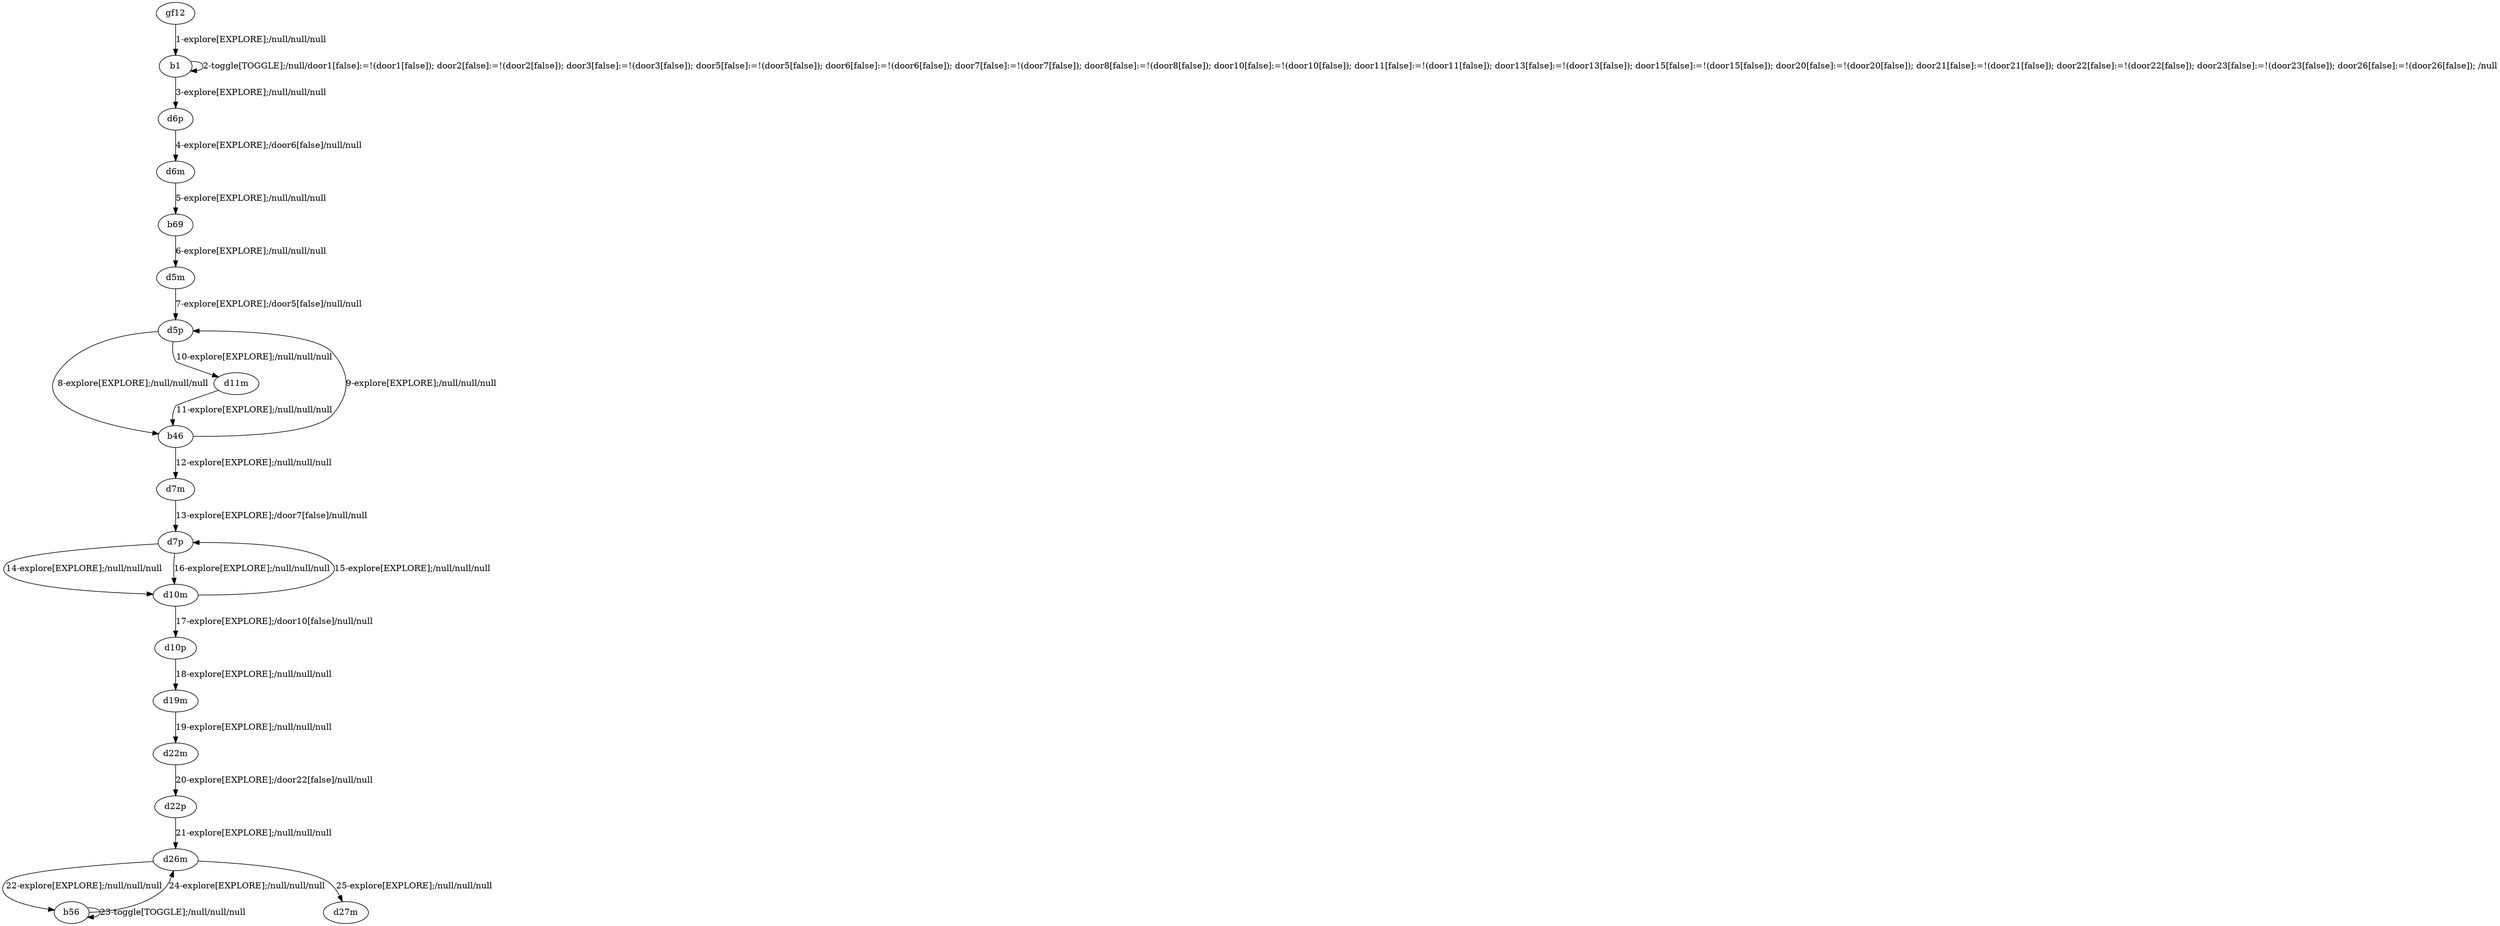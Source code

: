 # Total number of goals covered by this test: 7
# d26m --> d27m
# b56 --> d26m
# d22p --> d26m
# d22m --> d22p
# d26m --> b56
# d19m --> d22m
# b56 --> b56

digraph g {
"gf12" -> "b1" [label = "1-explore[EXPLORE];/null/null/null"];
"b1" -> "b1" [label = "2-toggle[TOGGLE];/null/door1[false]:=!(door1[false]); door2[false]:=!(door2[false]); door3[false]:=!(door3[false]); door5[false]:=!(door5[false]); door6[false]:=!(door6[false]); door7[false]:=!(door7[false]); door8[false]:=!(door8[false]); door10[false]:=!(door10[false]); door11[false]:=!(door11[false]); door13[false]:=!(door13[false]); door15[false]:=!(door15[false]); door20[false]:=!(door20[false]); door21[false]:=!(door21[false]); door22[false]:=!(door22[false]); door23[false]:=!(door23[false]); door26[false]:=!(door26[false]); /null"];
"b1" -> "d6p" [label = "3-explore[EXPLORE];/null/null/null"];
"d6p" -> "d6m" [label = "4-explore[EXPLORE];/door6[false]/null/null"];
"d6m" -> "b69" [label = "5-explore[EXPLORE];/null/null/null"];
"b69" -> "d5m" [label = "6-explore[EXPLORE];/null/null/null"];
"d5m" -> "d5p" [label = "7-explore[EXPLORE];/door5[false]/null/null"];
"d5p" -> "b46" [label = "8-explore[EXPLORE];/null/null/null"];
"b46" -> "d5p" [label = "9-explore[EXPLORE];/null/null/null"];
"d5p" -> "d11m" [label = "10-explore[EXPLORE];/null/null/null"];
"d11m" -> "b46" [label = "11-explore[EXPLORE];/null/null/null"];
"b46" -> "d7m" [label = "12-explore[EXPLORE];/null/null/null"];
"d7m" -> "d7p" [label = "13-explore[EXPLORE];/door7[false]/null/null"];
"d7p" -> "d10m" [label = "14-explore[EXPLORE];/null/null/null"];
"d10m" -> "d7p" [label = "15-explore[EXPLORE];/null/null/null"];
"d7p" -> "d10m" [label = "16-explore[EXPLORE];/null/null/null"];
"d10m" -> "d10p" [label = "17-explore[EXPLORE];/door10[false]/null/null"];
"d10p" -> "d19m" [label = "18-explore[EXPLORE];/null/null/null"];
"d19m" -> "d22m" [label = "19-explore[EXPLORE];/null/null/null"];
"d22m" -> "d22p" [label = "20-explore[EXPLORE];/door22[false]/null/null"];
"d22p" -> "d26m" [label = "21-explore[EXPLORE];/null/null/null"];
"d26m" -> "b56" [label = "22-explore[EXPLORE];/null/null/null"];
"b56" -> "b56" [label = "23-toggle[TOGGLE];/null/null/null"];
"b56" -> "d26m" [label = "24-explore[EXPLORE];/null/null/null"];
"d26m" -> "d27m" [label = "25-explore[EXPLORE];/null/null/null"];
}